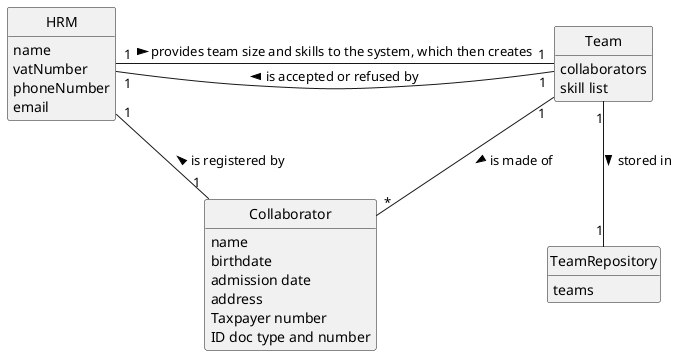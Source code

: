 @startuml
skinparam monochrome true
skinparam packageStyle rectangle
skinparam shadowing false

'left to right direction

skinparam classAttributeIconSize 0

hide circle
hide methods

'title Domain Model

'class Platform {
'  -description
'}

class HRM {
    name
    vatNumber
    phoneNumber
    email
}

class Team {
    collaborators
    skill list
}

class TeamRepository {
    teams
}

class Collaborator {
    name
    birthdate
    admission date
    address
    contact info (mobile and email)
    Taxpayer number
    ID doc type and number
}

'class User {
'    name
'    email
'    password
'}


HRM "1" - "1" Team: provides team size and skills to the system, which then creates >
Team "1" -- "*" Collaborator: is made of >
Team "1" -- "1" TeamRepository: stored in >
Team "1" - "1" HRM : is accepted or refused by >
Collaborator "1" - "1" HRM : is registered by >
@enduml